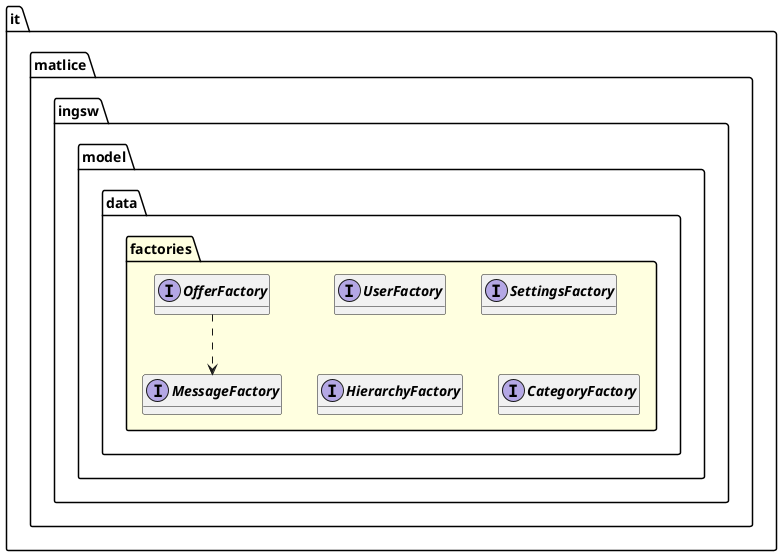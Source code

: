 @startuml

skinparam svgLinkTarget _parent
skinparam linetype ortho
package it.matlice.ingsw.model.data.factories [[../../../../../../it/matlice/ingsw/model/data/factories/package-summary.html{it.matlice.ingsw.model.data.factories}]] #lightyellow {
}

interface "<b><size:14>UserFactory</b>" as it.matlice.ingsw.model.data.factories.UserFactory  [[../../../../../../it/matlice/ingsw/model/data/factories/UserFactory.html{it.matlice.ingsw.model.data.factories.UserFactory}]] {
}

hide it.matlice.ingsw.model.data.factories.UserFactory fields
hide it.matlice.ingsw.model.data.factories.UserFactory methods

interface "<b><size:14>SettingsFactory</b>" as it.matlice.ingsw.model.data.factories.SettingsFactory  [[../../../../../../it/matlice/ingsw/model/data/factories/SettingsFactory.html{it.matlice.ingsw.model.data.factories.SettingsFactory}]] {
}

hide it.matlice.ingsw.model.data.factories.SettingsFactory fields
hide it.matlice.ingsw.model.data.factories.SettingsFactory methods

interface "<b><size:14>OfferFactory</b>" as it.matlice.ingsw.model.data.factories.OfferFactory  [[../../../../../../it/matlice/ingsw/model/data/factories/OfferFactory.html{it.matlice.ingsw.model.data.factories.OfferFactory}]] {
}

hide it.matlice.ingsw.model.data.factories.OfferFactory fields
hide it.matlice.ingsw.model.data.factories.OfferFactory methods

interface "<b><size:14>MessageFactory</b>" as it.matlice.ingsw.model.data.factories.MessageFactory  [[../../../../../../it/matlice/ingsw/model/data/factories/MessageFactory.html{it.matlice.ingsw.model.data.factories.MessageFactory}]] {
}

hide it.matlice.ingsw.model.data.factories.MessageFactory fields
hide it.matlice.ingsw.model.data.factories.MessageFactory methods

interface "<b><size:14>HierarchyFactory</b>" as it.matlice.ingsw.model.data.factories.HierarchyFactory  [[../../../../../../it/matlice/ingsw/model/data/factories/HierarchyFactory.html{it.matlice.ingsw.model.data.factories.HierarchyFactory}]] {
}

hide it.matlice.ingsw.model.data.factories.HierarchyFactory fields
hide it.matlice.ingsw.model.data.factories.HierarchyFactory methods

interface "<b><size:14>CategoryFactory</b>" as it.matlice.ingsw.model.data.factories.CategoryFactory  [[../../../../../../it/matlice/ingsw/model/data/factories/CategoryFactory.html{it.matlice.ingsw.model.data.factories.CategoryFactory}]] {
}

hide it.matlice.ingsw.model.data.factories.CategoryFactory fields
hide it.matlice.ingsw.model.data.factories.CategoryFactory methods

it.matlice.ingsw.model.data.factories.OfferFactory ..> it.matlice.ingsw.model.data.factories.MessageFactory

@enduml
